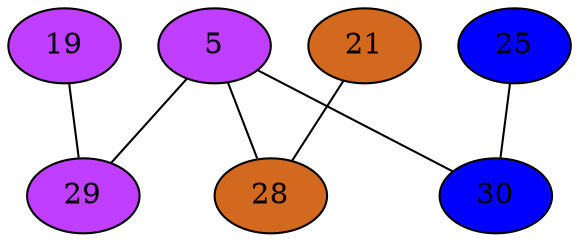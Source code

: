 strict graph {
19[label="19" style=filled fillcolor="darkorchid1"];
19 -- 29
5[label="5" style=filled fillcolor="darkorchid1"];
5 -- 28
5 -- 29
5 -- 30
21[label="21" style=filled fillcolor="chocolate"];
21 -- 28
25[label="25" style=filled fillcolor="blue1"];
25 -- 30
28[label="28" style=filled fillcolor="chocolate"];
28 -- 5
28 -- 21
29[label="29" style=filled fillcolor="darkorchid1"];
29 -- 19
29 -- 5
30[label="30" style=filled fillcolor="blue1"];
30 -- 5
30 -- 25
}